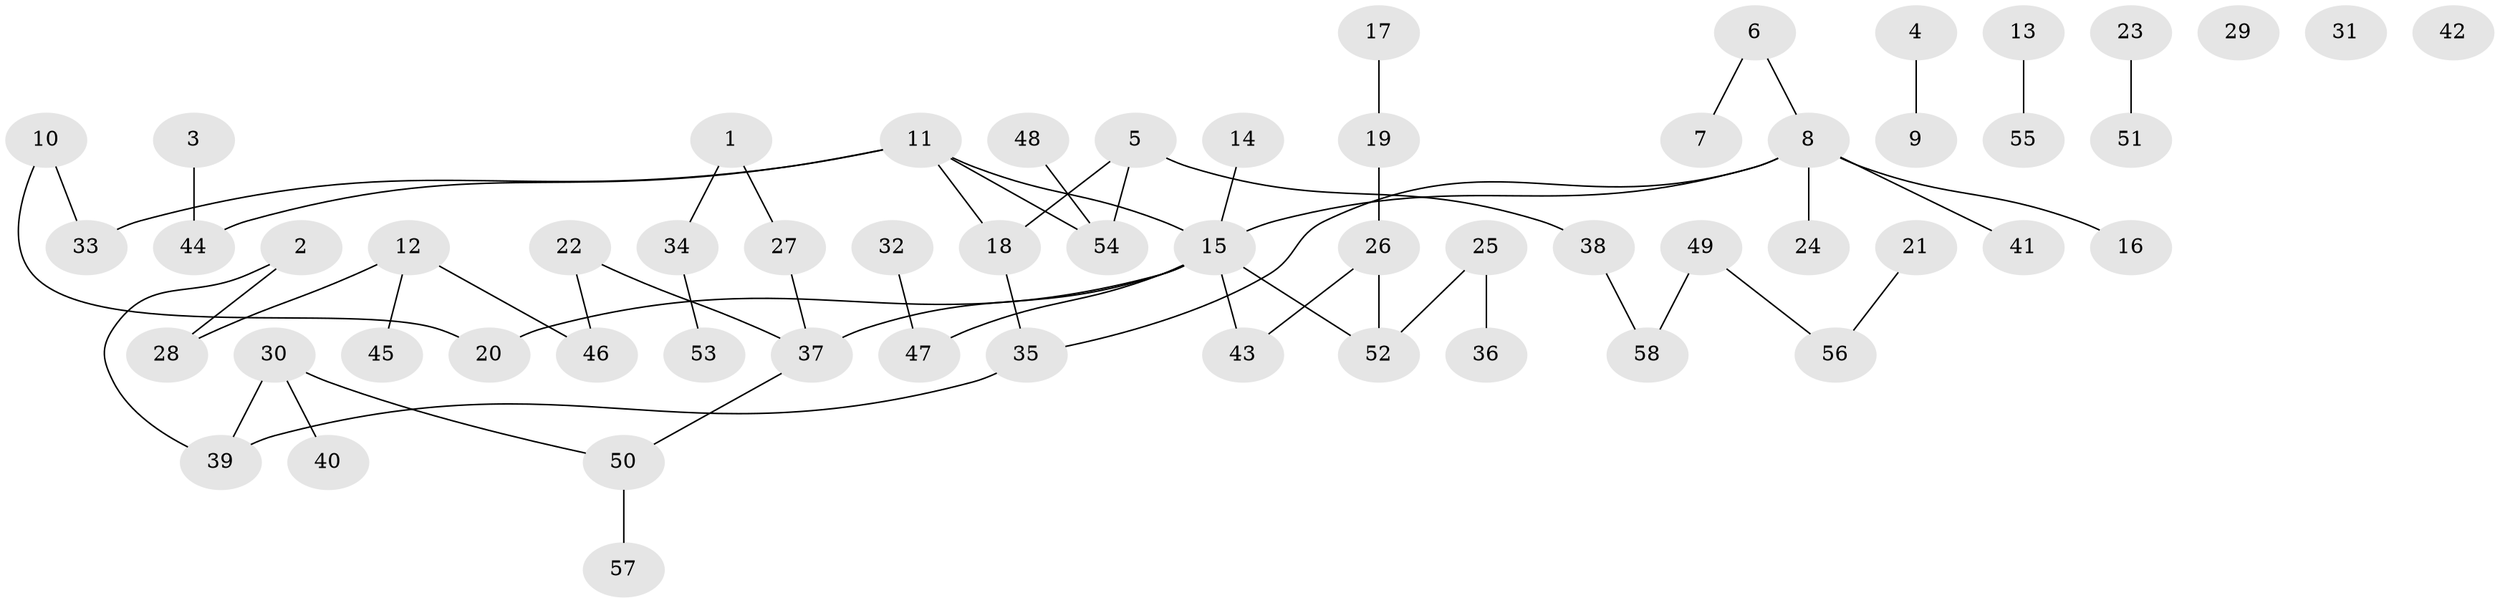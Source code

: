 // coarse degree distribution, {1: 0.5, 3: 0.16666666666666666, 4: 0.16666666666666666, 6: 0.08333333333333333, 2: 0.08333333333333333}
// Generated by graph-tools (version 1.1) at 2025/35/03/04/25 23:35:52]
// undirected, 58 vertices, 57 edges
graph export_dot {
  node [color=gray90,style=filled];
  1;
  2;
  3;
  4;
  5;
  6;
  7;
  8;
  9;
  10;
  11;
  12;
  13;
  14;
  15;
  16;
  17;
  18;
  19;
  20;
  21;
  22;
  23;
  24;
  25;
  26;
  27;
  28;
  29;
  30;
  31;
  32;
  33;
  34;
  35;
  36;
  37;
  38;
  39;
  40;
  41;
  42;
  43;
  44;
  45;
  46;
  47;
  48;
  49;
  50;
  51;
  52;
  53;
  54;
  55;
  56;
  57;
  58;
  1 -- 27;
  1 -- 34;
  2 -- 28;
  2 -- 39;
  3 -- 44;
  4 -- 9;
  5 -- 18;
  5 -- 38;
  5 -- 54;
  6 -- 7;
  6 -- 8;
  8 -- 15;
  8 -- 16;
  8 -- 24;
  8 -- 35;
  8 -- 41;
  10 -- 20;
  10 -- 33;
  11 -- 15;
  11 -- 18;
  11 -- 33;
  11 -- 44;
  11 -- 54;
  12 -- 28;
  12 -- 45;
  12 -- 46;
  13 -- 55;
  14 -- 15;
  15 -- 20;
  15 -- 37;
  15 -- 43;
  15 -- 47;
  15 -- 52;
  17 -- 19;
  18 -- 35;
  19 -- 26;
  21 -- 56;
  22 -- 37;
  22 -- 46;
  23 -- 51;
  25 -- 36;
  25 -- 52;
  26 -- 43;
  26 -- 52;
  27 -- 37;
  30 -- 39;
  30 -- 40;
  30 -- 50;
  32 -- 47;
  34 -- 53;
  35 -- 39;
  37 -- 50;
  38 -- 58;
  48 -- 54;
  49 -- 56;
  49 -- 58;
  50 -- 57;
}
